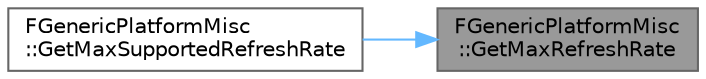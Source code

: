 digraph "FGenericPlatformMisc::GetMaxRefreshRate"
{
 // INTERACTIVE_SVG=YES
 // LATEX_PDF_SIZE
  bgcolor="transparent";
  edge [fontname=Helvetica,fontsize=10,labelfontname=Helvetica,labelfontsize=10];
  node [fontname=Helvetica,fontsize=10,shape=box,height=0.2,width=0.4];
  rankdir="RL";
  Node1 [id="Node000001",label="FGenericPlatformMisc\l::GetMaxRefreshRate",height=0.2,width=0.4,color="gray40", fillcolor="grey60", style="filled", fontcolor="black",tooltip="retrieves the current maximum refresh rate supported by the platform"];
  Node1 -> Node2 [id="edge1_Node000001_Node000002",dir="back",color="steelblue1",style="solid",tooltip=" "];
  Node2 [id="Node000002",label="FGenericPlatformMisc\l::GetMaxSupportedRefreshRate",height=0.2,width=0.4,color="grey40", fillcolor="white", style="filled",URL="$d1/de8/structFGenericPlatformMisc.html#a190a97cbfb92c81daff5db51c09e7079",tooltip="retrieves the maximum refresh rate supported by the platform"];
}
